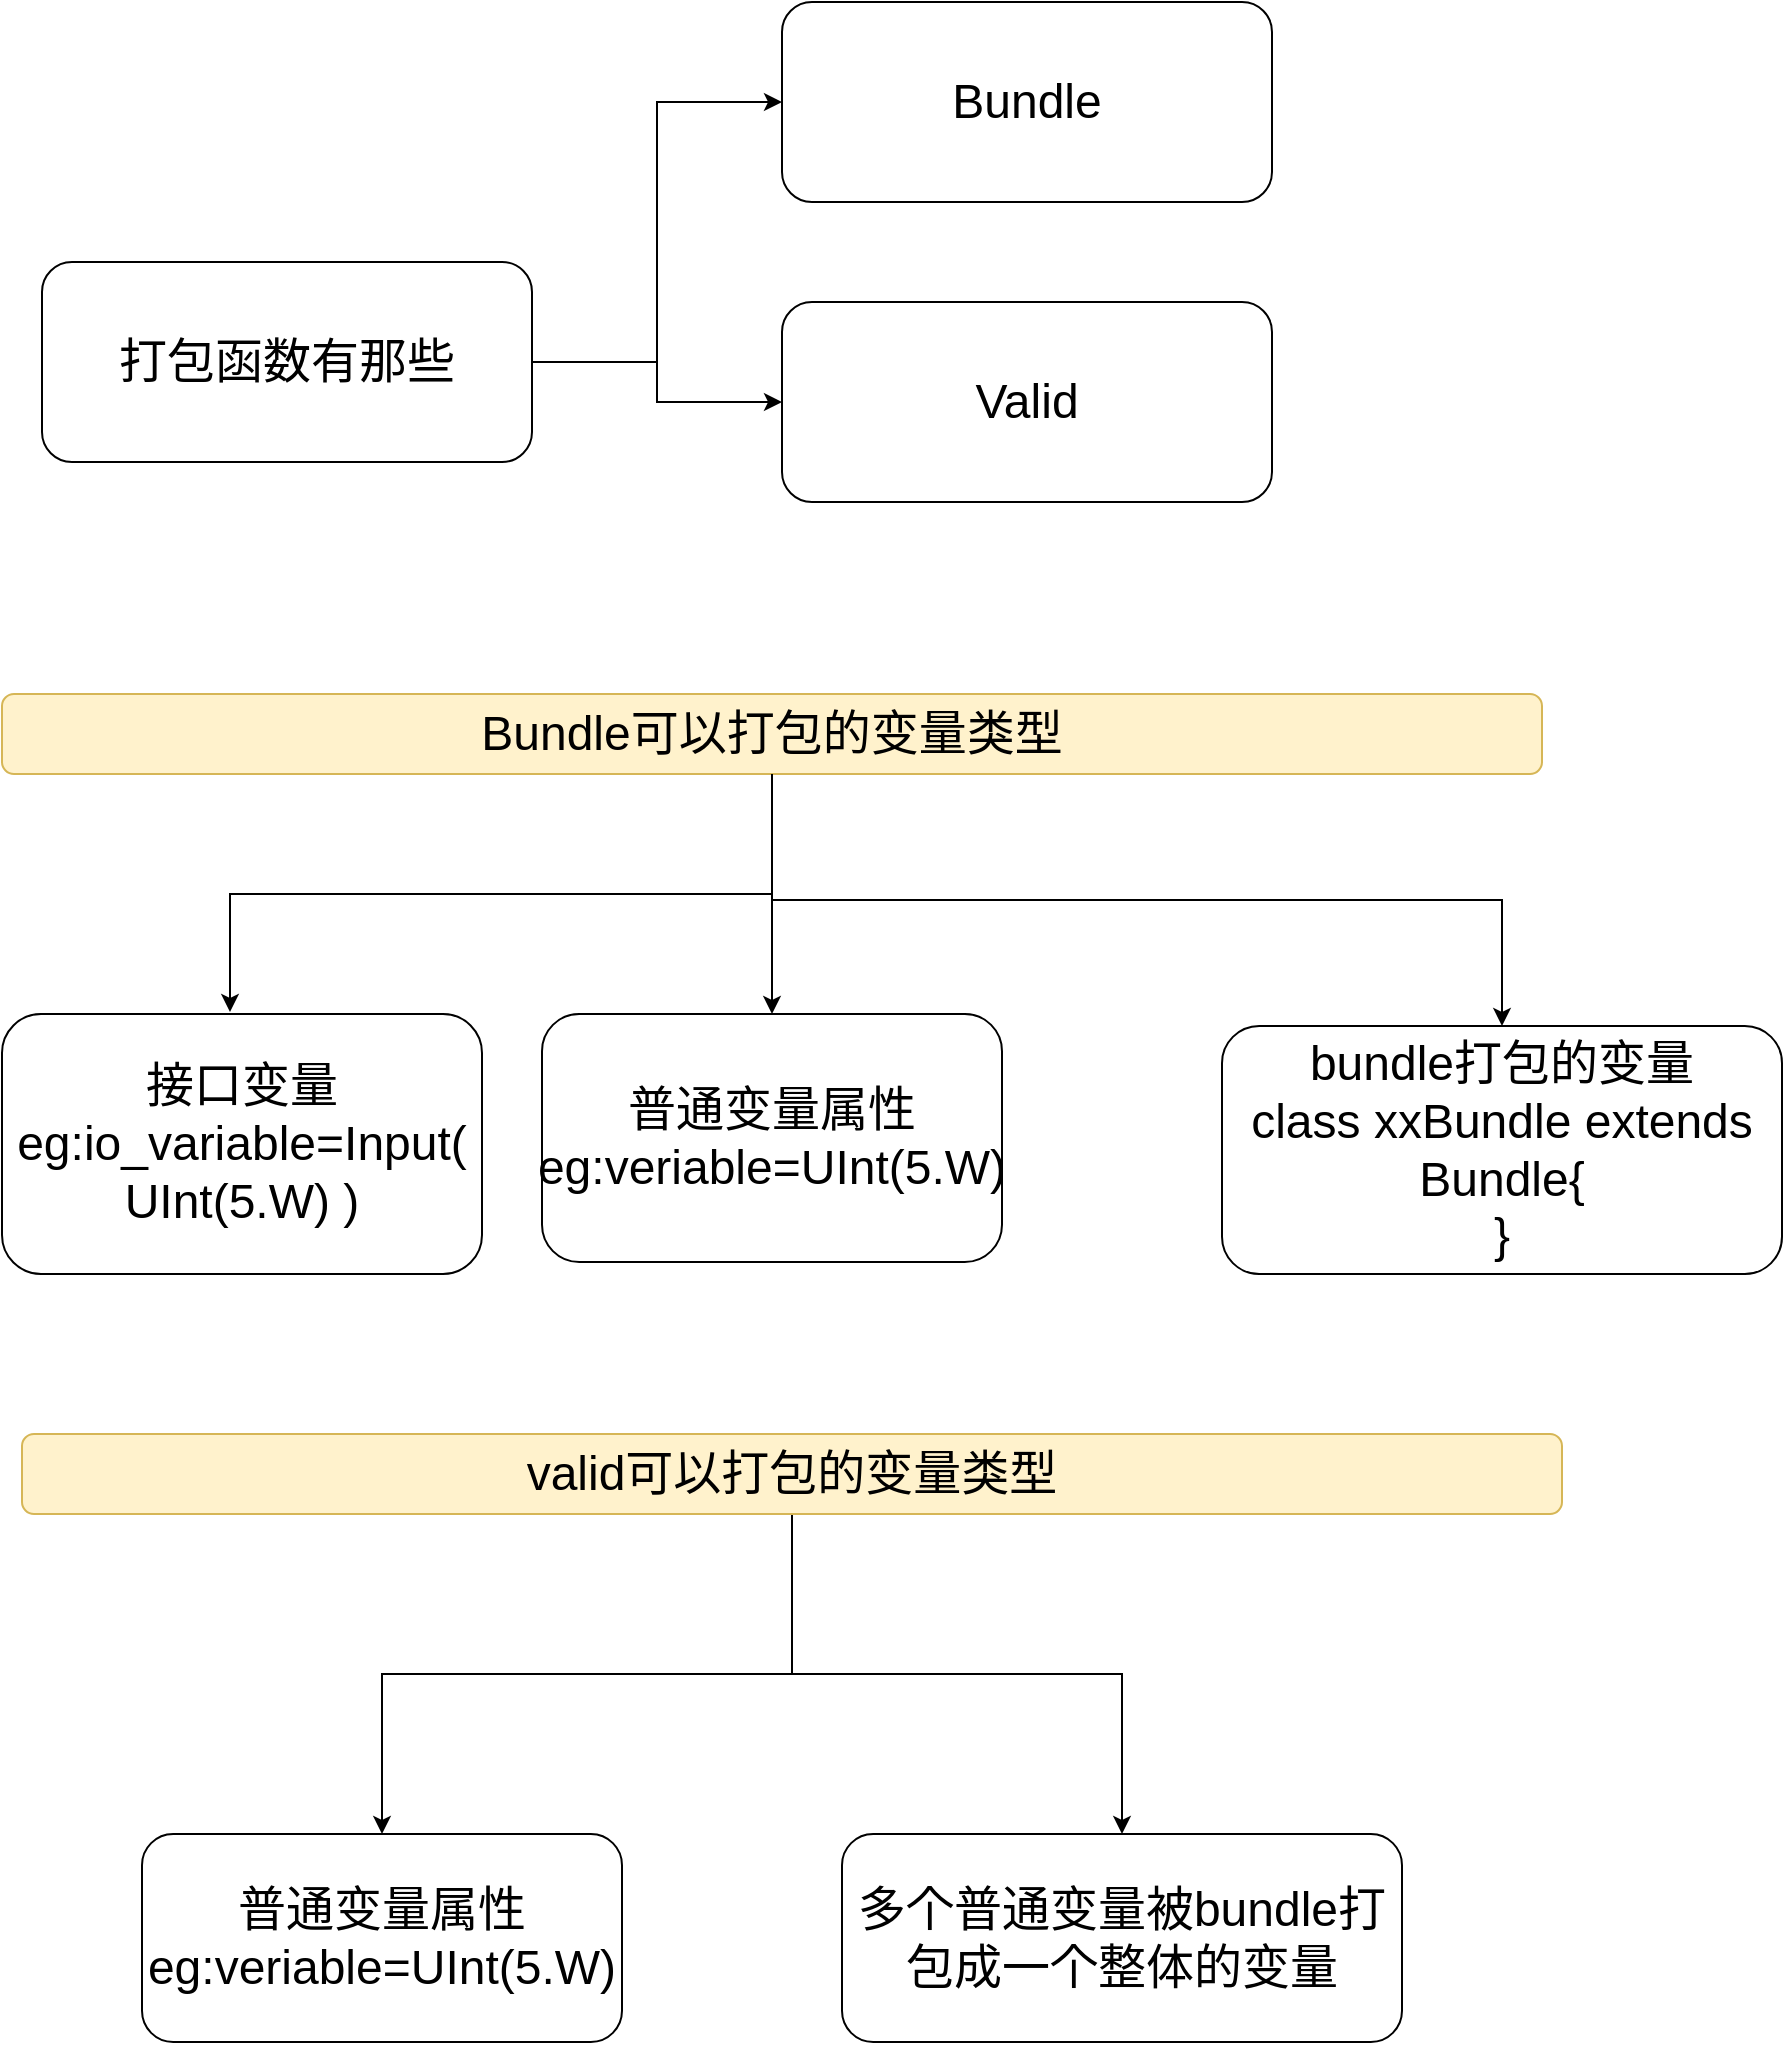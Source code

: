 <mxfile version="24.2.5" type="device">
  <diagram name="第 1 页" id="cHk5rsKtnCbfOPjptP0P">
    <mxGraphModel dx="4078" dy="223" grid="1" gridSize="10" guides="1" tooltips="1" connect="1" arrows="1" fold="1" page="1" pageScale="1" pageWidth="827" pageHeight="1169" math="0" shadow="0">
      <root>
        <mxCell id="0" />
        <mxCell id="1" parent="0" />
        <mxCell id="iSDN6EzPu5hyAhHvwj_a-18" style="edgeStyle=orthogonalEdgeStyle;rounded=0;orthogonalLoop=1;jettySize=auto;html=1;" edge="1" parent="1" source="iSDN6EzPu5hyAhHvwj_a-3" target="iSDN6EzPu5hyAhHvwj_a-5">
          <mxGeometry relative="1" as="geometry" />
        </mxCell>
        <mxCell id="iSDN6EzPu5hyAhHvwj_a-19" style="edgeStyle=orthogonalEdgeStyle;rounded=0;orthogonalLoop=1;jettySize=auto;html=1;" edge="1" parent="1" source="iSDN6EzPu5hyAhHvwj_a-3" target="iSDN6EzPu5hyAhHvwj_a-7">
          <mxGeometry relative="1" as="geometry" />
        </mxCell>
        <mxCell id="iSDN6EzPu5hyAhHvwj_a-3" value="&lt;span style=&quot;font-size: 24px;&quot;&gt;Bundle可以打包的变量类型&lt;/span&gt;" style="rounded=1;whiteSpace=wrap;html=1;fillColor=#fff2cc;strokeColor=#d6b656;fontSize=24;" vertex="1" parent="1">
          <mxGeometry x="-1310" y="1790" width="770" height="40" as="geometry" />
        </mxCell>
        <mxCell id="iSDN6EzPu5hyAhHvwj_a-4" value="接口变量&lt;br style=&quot;font-size: 24px;&quot;&gt;eg:io_variable=Input( UInt(5.W)&amp;nbsp;)" style="rounded=1;whiteSpace=wrap;html=1;fontSize=24;" vertex="1" parent="1">
          <mxGeometry x="-1310" y="1950" width="240" height="130" as="geometry" />
        </mxCell>
        <mxCell id="iSDN6EzPu5hyAhHvwj_a-5" value="普通变量属性&lt;br style=&quot;font-size: 24px;&quot;&gt;eg:veriable=UInt(5.W)" style="rounded=1;whiteSpace=wrap;html=1;fontSize=24;" vertex="1" parent="1">
          <mxGeometry x="-1040" y="1950" width="230" height="124" as="geometry" />
        </mxCell>
        <mxCell id="iSDN6EzPu5hyAhHvwj_a-7" value="bundle打包的变量&lt;br style=&quot;font-size: 24px;&quot;&gt;class xxBundle extends Bundle{&lt;br style=&quot;font-size: 24px;&quot;&gt;}" style="rounded=1;whiteSpace=wrap;html=1;fontSize=24;" vertex="1" parent="1">
          <mxGeometry x="-700" y="1956" width="280" height="124" as="geometry" />
        </mxCell>
        <mxCell id="iSDN6EzPu5hyAhHvwj_a-8" style="edgeStyle=orthogonalEdgeStyle;rounded=0;orthogonalLoop=1;jettySize=auto;html=1;entryX=0;entryY=0.5;entryDx=0;entryDy=0;fontSize=24;" edge="1" parent="1" source="iSDN6EzPu5hyAhHvwj_a-10" target="iSDN6EzPu5hyAhHvwj_a-11">
          <mxGeometry relative="1" as="geometry" />
        </mxCell>
        <mxCell id="iSDN6EzPu5hyAhHvwj_a-9" style="edgeStyle=orthogonalEdgeStyle;rounded=0;orthogonalLoop=1;jettySize=auto;html=1;fontSize=24;" edge="1" parent="1" source="iSDN6EzPu5hyAhHvwj_a-10" target="iSDN6EzPu5hyAhHvwj_a-12">
          <mxGeometry relative="1" as="geometry" />
        </mxCell>
        <mxCell id="iSDN6EzPu5hyAhHvwj_a-10" value="&lt;span style=&quot;font-size: 24px;&quot;&gt;打包函数有那些&lt;/span&gt;" style="rounded=1;whiteSpace=wrap;html=1;fontSize=24;" vertex="1" parent="1">
          <mxGeometry x="-1290" y="1574" width="245" height="100" as="geometry" />
        </mxCell>
        <mxCell id="iSDN6EzPu5hyAhHvwj_a-11" value="&lt;span style=&quot;font-size: 24px;&quot;&gt;Bundle&lt;/span&gt;" style="rounded=1;whiteSpace=wrap;html=1;fontSize=24;" vertex="1" parent="1">
          <mxGeometry x="-920" y="1444" width="245" height="100" as="geometry" />
        </mxCell>
        <mxCell id="iSDN6EzPu5hyAhHvwj_a-12" value="&lt;span style=&quot;font-size: 24px;&quot;&gt;Valid&lt;/span&gt;" style="rounded=1;whiteSpace=wrap;html=1;fontSize=24;" vertex="1" parent="1">
          <mxGeometry x="-920" y="1594" width="245" height="100" as="geometry" />
        </mxCell>
        <mxCell id="iSDN6EzPu5hyAhHvwj_a-13" style="edgeStyle=orthogonalEdgeStyle;rounded=0;orthogonalLoop=1;jettySize=auto;html=1;entryX=0.5;entryY=0;entryDx=0;entryDy=0;fontSize=24;" edge="1" parent="1" source="iSDN6EzPu5hyAhHvwj_a-15" target="iSDN6EzPu5hyAhHvwj_a-16">
          <mxGeometry relative="1" as="geometry" />
        </mxCell>
        <mxCell id="iSDN6EzPu5hyAhHvwj_a-14" style="edgeStyle=orthogonalEdgeStyle;rounded=0;orthogonalLoop=1;jettySize=auto;html=1;fontSize=24;" edge="1" parent="1" source="iSDN6EzPu5hyAhHvwj_a-15" target="iSDN6EzPu5hyAhHvwj_a-17">
          <mxGeometry relative="1" as="geometry" />
        </mxCell>
        <mxCell id="iSDN6EzPu5hyAhHvwj_a-15" value="&lt;span style=&quot;font-size: 24px;&quot;&gt;valid可以打包的变量类型&lt;/span&gt;" style="rounded=1;whiteSpace=wrap;html=1;fillColor=#fff2cc;strokeColor=#d6b656;fontSize=24;" vertex="1" parent="1">
          <mxGeometry x="-1300" y="2160" width="770" height="40" as="geometry" />
        </mxCell>
        <mxCell id="iSDN6EzPu5hyAhHvwj_a-16" value="普通变量属性&lt;br style=&quot;font-size: 24px;&quot;&gt;eg:veriable=UInt(5.W)" style="rounded=1;whiteSpace=wrap;html=1;fontSize=24;" vertex="1" parent="1">
          <mxGeometry x="-1240" y="2360" width="240" height="104" as="geometry" />
        </mxCell>
        <mxCell id="iSDN6EzPu5hyAhHvwj_a-17" value="多个普通变量被bundle打包成一个整体的变量" style="rounded=1;whiteSpace=wrap;html=1;fontSize=24;" vertex="1" parent="1">
          <mxGeometry x="-890" y="2360" width="280" height="104" as="geometry" />
        </mxCell>
        <mxCell id="iSDN6EzPu5hyAhHvwj_a-20" style="edgeStyle=orthogonalEdgeStyle;rounded=0;orthogonalLoop=1;jettySize=auto;html=1;entryX=0.475;entryY=-0.008;entryDx=0;entryDy=0;entryPerimeter=0;" edge="1" parent="1" source="iSDN6EzPu5hyAhHvwj_a-3" target="iSDN6EzPu5hyAhHvwj_a-4">
          <mxGeometry relative="1" as="geometry" />
        </mxCell>
      </root>
    </mxGraphModel>
  </diagram>
</mxfile>
